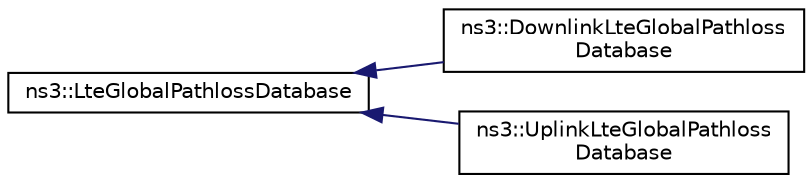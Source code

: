digraph "Graphical Class Hierarchy"
{
 // LATEX_PDF_SIZE
  edge [fontname="Helvetica",fontsize="10",labelfontname="Helvetica",labelfontsize="10"];
  node [fontname="Helvetica",fontsize="10",shape=record];
  rankdir="LR";
  Node0 [label="ns3::LteGlobalPathlossDatabase",height=0.2,width=0.4,color="black", fillcolor="white", style="filled",URL="$classns3_1_1_lte_global_pathloss_database.html",tooltip="Store the last pathloss value for each TX-RX pair."];
  Node0 -> Node1 [dir="back",color="midnightblue",fontsize="10",style="solid",fontname="Helvetica"];
  Node1 [label="ns3::DownlinkLteGlobalPathloss\lDatabase",height=0.2,width=0.4,color="black", fillcolor="white", style="filled",URL="$classns3_1_1_downlink_lte_global_pathloss_database.html",tooltip="Store the last pathloss value for each TX-RX pair for downlink."];
  Node0 -> Node2 [dir="back",color="midnightblue",fontsize="10",style="solid",fontname="Helvetica"];
  Node2 [label="ns3::UplinkLteGlobalPathloss\lDatabase",height=0.2,width=0.4,color="black", fillcolor="white", style="filled",URL="$classns3_1_1_uplink_lte_global_pathloss_database.html",tooltip="Store the last pathloss value for each TX-RX pair for uplink."];
}

